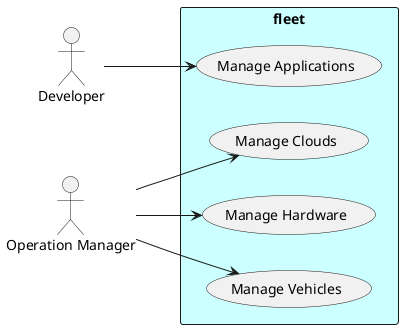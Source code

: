 @startuml

left to right direction

:Developer: as Dev
:Operation Manager: as Ops

rectangle "fleet"  #ccffff {
    (Manage Applications) as MA
    (Manage Clouds) as MC
    (Manage Hardware) as MH
    (Manage Vehicles) as MV
}

Dev --> MA
Ops --> MC
Ops --> MH
Ops --> MV

@enduml
